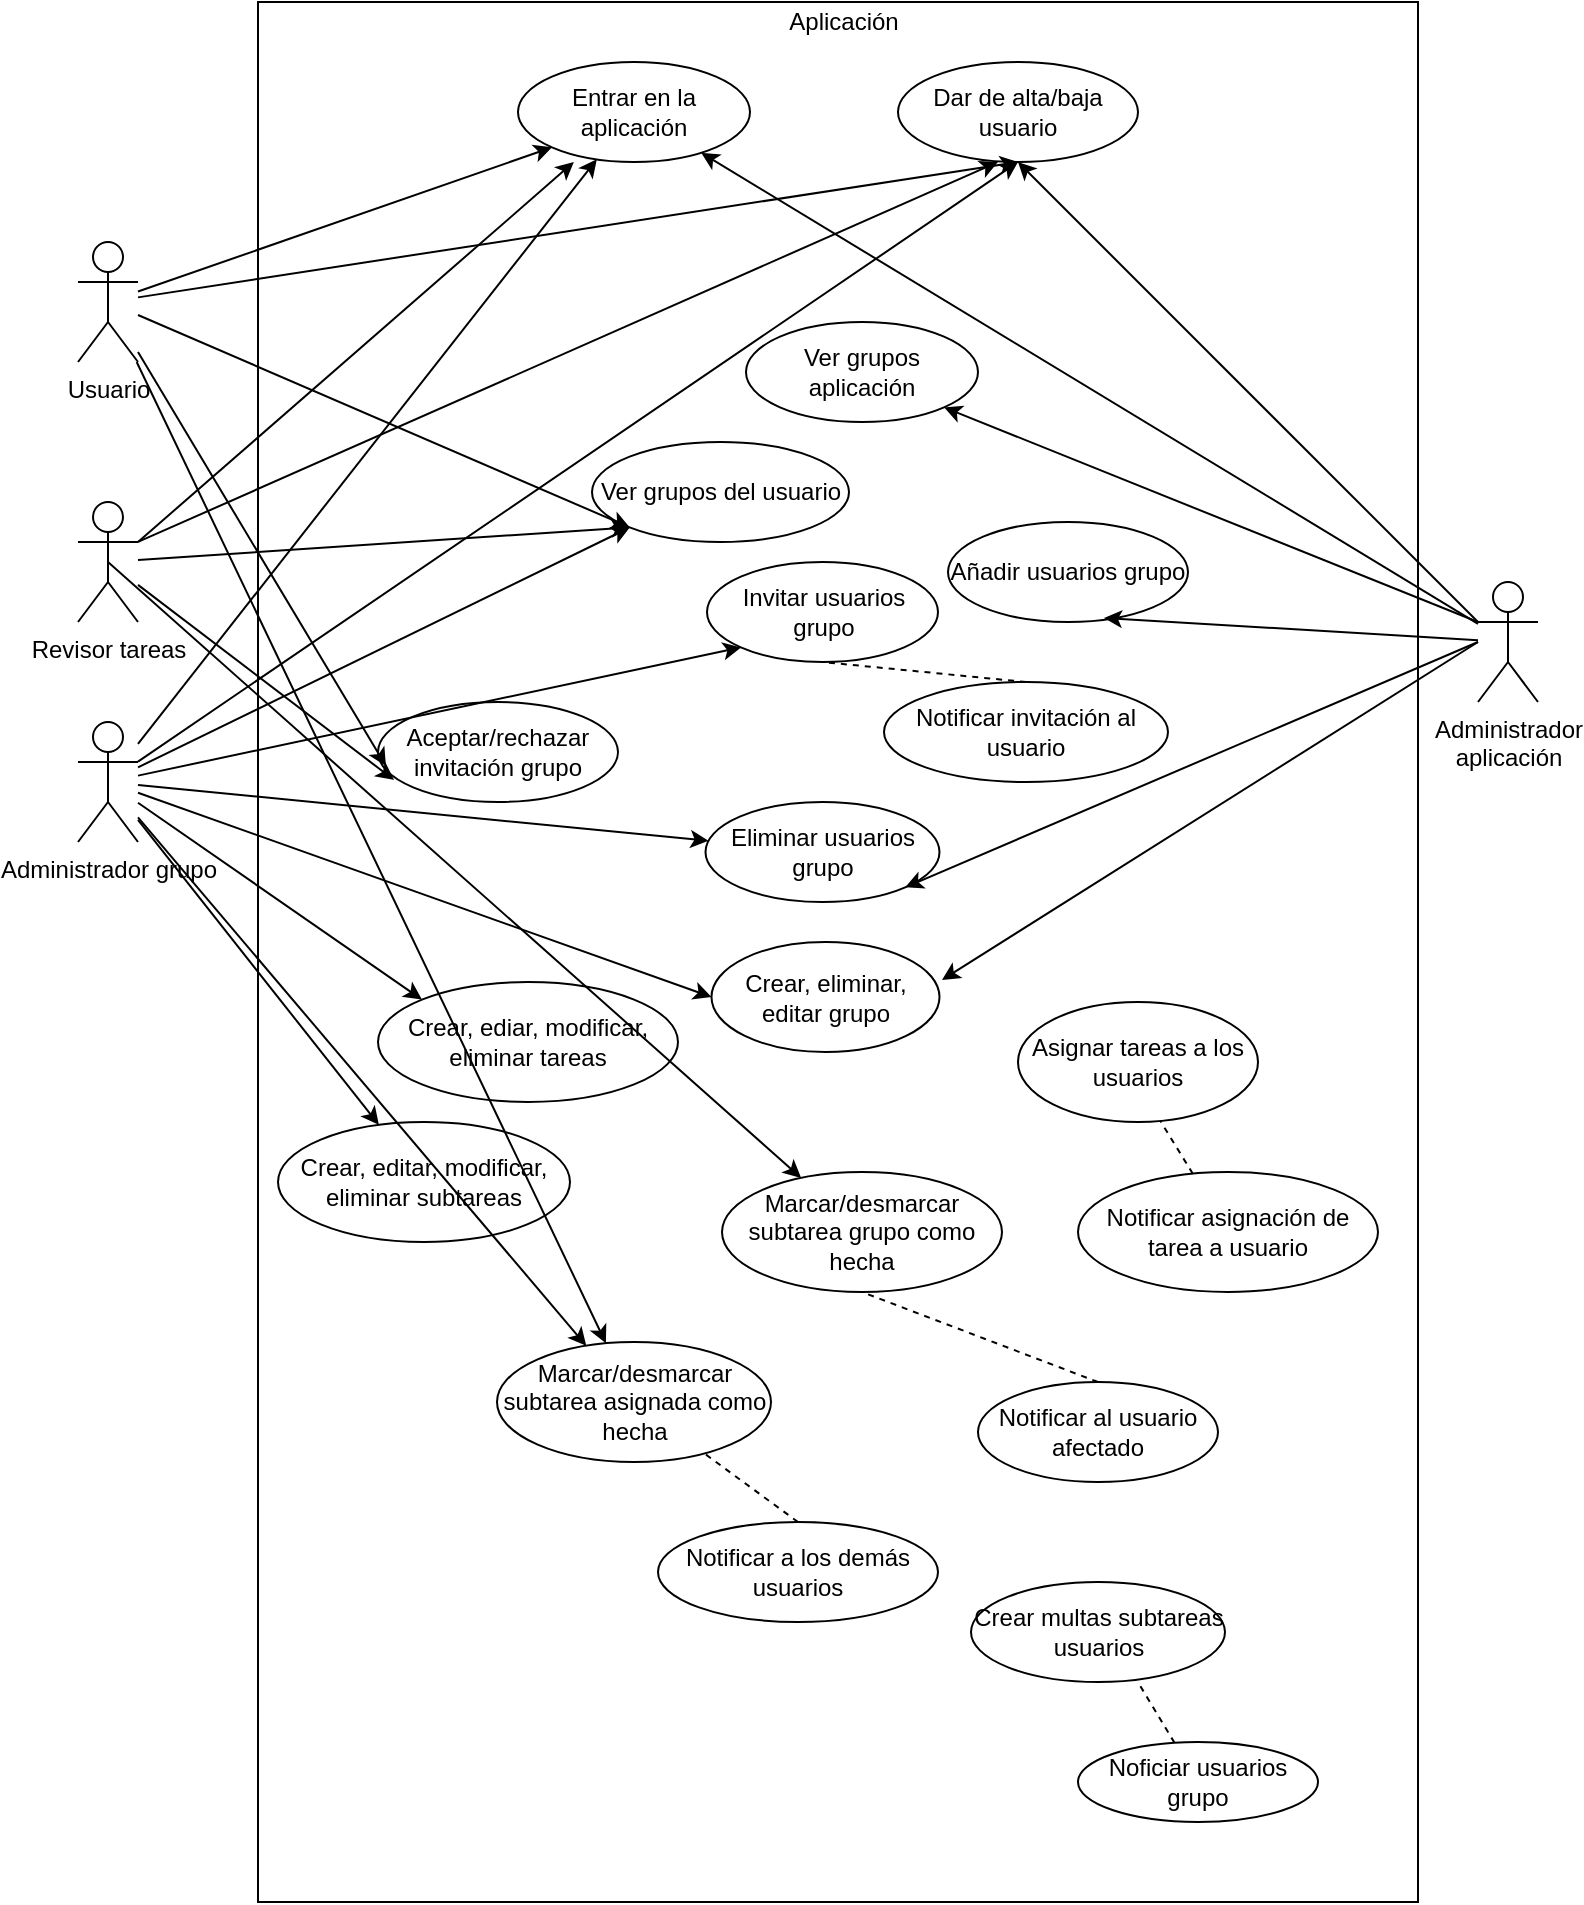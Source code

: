<mxfile version="14.3.1" type="device"><diagram id="G0nvU4LUX38-32YLEdxn" name="Page-1"><mxGraphModel dx="2489" dy="1932" grid="1" gridSize="10" guides="1" tooltips="1" connect="1" arrows="1" fold="1" page="1" pageScale="1" pageWidth="827" pageHeight="1169" math="0" shadow="0"><root><mxCell id="0"/><mxCell id="1" parent="0"/><mxCell id="1frZrfZ9zBWFfOs9GU6N-3" value="&lt;div&gt;Administrador&lt;/div&gt;&lt;div&gt; aplicación&lt;/div&gt;" style="shape=umlActor;verticalLabelPosition=bottom;verticalAlign=top;html=1;outlineConnect=0;" vertex="1" parent="1"><mxGeometry x="740" y="260" width="30" height="60" as="geometry"/></mxCell><mxCell id="1frZrfZ9zBWFfOs9GU6N-4" value="Usuario" style="shape=umlActor;verticalLabelPosition=bottom;verticalAlign=top;html=1;outlineConnect=0;" vertex="1" parent="1"><mxGeometry x="40" y="90" width="30" height="60" as="geometry"/></mxCell><mxCell id="1frZrfZ9zBWFfOs9GU6N-5" value="&lt;div&gt;Revisor tareas&lt;br&gt;&lt;/div&gt;" style="shape=umlActor;verticalLabelPosition=bottom;verticalAlign=top;html=1;outlineConnect=0;" vertex="1" parent="1"><mxGeometry x="40" y="220" width="30" height="60" as="geometry"/></mxCell><mxCell id="1frZrfZ9zBWFfOs9GU6N-15" value="Administrador grupo" style="shape=umlActor;verticalLabelPosition=bottom;verticalAlign=top;html=1;outlineConnect=0;" vertex="1" parent="1"><mxGeometry x="40" y="330" width="30" height="60" as="geometry"/></mxCell><mxCell id="1frZrfZ9zBWFfOs9GU6N-20" value="" style="rounded=0;whiteSpace=wrap;html=1;" vertex="1" parent="1"><mxGeometry x="130" y="-30" width="580" height="950" as="geometry"/></mxCell><mxCell id="1frZrfZ9zBWFfOs9GU6N-21" value="&lt;div&gt;Aplicación&lt;/div&gt;" style="text;html=1;strokeColor=none;fillColor=none;align=center;verticalAlign=middle;whiteSpace=wrap;rounded=0;" vertex="1" parent="1"><mxGeometry x="403" y="-30" width="40" height="20" as="geometry"/></mxCell><mxCell id="1frZrfZ9zBWFfOs9GU6N-22" value="Crear, eliminar, editar grupo" style="ellipse;whiteSpace=wrap;html=1;" vertex="1" parent="1"><mxGeometry x="356.75" y="440" width="114" height="55" as="geometry"/></mxCell><mxCell id="1frZrfZ9zBWFfOs9GU6N-23" value="&lt;div&gt;Ver grupos aplicación&lt;/div&gt;" style="ellipse;whiteSpace=wrap;html=1;" vertex="1" parent="1"><mxGeometry x="374" y="130" width="116" height="50" as="geometry"/></mxCell><mxCell id="1frZrfZ9zBWFfOs9GU6N-24" value="Dar de alta/baja usuario" style="ellipse;whiteSpace=wrap;html=1;" vertex="1" parent="1"><mxGeometry x="450" width="120" height="50" as="geometry"/></mxCell><mxCell id="1frZrfZ9zBWFfOs9GU6N-25" value="Añadir usuarios grupo" style="ellipse;whiteSpace=wrap;html=1;" vertex="1" parent="1"><mxGeometry x="475" y="230" width="120" height="50" as="geometry"/></mxCell><mxCell id="1frZrfZ9zBWFfOs9GU6N-26" value="Eliminar usuarios grupo" style="ellipse;whiteSpace=wrap;html=1;" vertex="1" parent="1"><mxGeometry x="353.75" y="370" width="117" height="50" as="geometry"/></mxCell><mxCell id="1frZrfZ9zBWFfOs9GU6N-27" value="Invitar usuarios grupo" style="ellipse;whiteSpace=wrap;html=1;" vertex="1" parent="1"><mxGeometry x="354.5" y="250" width="115.5" height="50" as="geometry"/></mxCell><mxCell id="1frZrfZ9zBWFfOs9GU6N-28" value="Aceptar/rechazar invitación grupo" style="ellipse;whiteSpace=wrap;html=1;" vertex="1" parent="1"><mxGeometry x="190" y="320" width="120" height="50" as="geometry"/></mxCell><mxCell id="1frZrfZ9zBWFfOs9GU6N-29" value="Crear, ediar, modificar, eliminar tareas" style="ellipse;whiteSpace=wrap;html=1;" vertex="1" parent="1"><mxGeometry x="190" y="460" width="150" height="60" as="geometry"/></mxCell><mxCell id="1frZrfZ9zBWFfOs9GU6N-30" value="Asignar tareas a los usuarios" style="ellipse;whiteSpace=wrap;html=1;" vertex="1" parent="1"><mxGeometry x="510" y="470" width="120" height="60" as="geometry"/></mxCell><mxCell id="1frZrfZ9zBWFfOs9GU6N-31" value="&lt;div&gt;Crear, editar, modificar, eliminar subtareas&lt;/div&gt;" style="ellipse;whiteSpace=wrap;html=1;" vertex="1" parent="1"><mxGeometry x="140" y="530" width="146" height="60" as="geometry"/></mxCell><mxCell id="1frZrfZ9zBWFfOs9GU6N-33" value="Marcar/desmarcar subtarea asignada como hecha" style="ellipse;whiteSpace=wrap;html=1;" vertex="1" parent="1"><mxGeometry x="249.5" y="640" width="137" height="60" as="geometry"/></mxCell><mxCell id="1frZrfZ9zBWFfOs9GU6N-34" value="Marcar/desmarcar subtarea grupo como hecha" style="ellipse;whiteSpace=wrap;html=1;" vertex="1" parent="1"><mxGeometry x="362" y="555" width="140" height="60" as="geometry"/></mxCell><mxCell id="1frZrfZ9zBWFfOs9GU6N-35" value="Crear multas subtareas usuarios" style="ellipse;whiteSpace=wrap;html=1;" vertex="1" parent="1"><mxGeometry x="486.5" y="760" width="127" height="50" as="geometry"/></mxCell><mxCell id="1frZrfZ9zBWFfOs9GU6N-36" value="Entrar en la aplicación" style="ellipse;whiteSpace=wrap;html=1;" vertex="1" parent="1"><mxGeometry x="260" width="116" height="50" as="geometry"/></mxCell><mxCell id="1frZrfZ9zBWFfOs9GU6N-37" value="Notificar asignación de tarea a usuario" style="ellipse;whiteSpace=wrap;html=1;" vertex="1" parent="1"><mxGeometry x="540" y="555" width="150" height="60" as="geometry"/></mxCell><mxCell id="1frZrfZ9zBWFfOs9GU6N-38" value="Notificar a los demás usuarios" style="ellipse;whiteSpace=wrap;html=1;" vertex="1" parent="1"><mxGeometry x="330" y="730" width="140" height="50" as="geometry"/></mxCell><mxCell id="1frZrfZ9zBWFfOs9GU6N-39" value="Notificar al usuario afectado" style="ellipse;whiteSpace=wrap;html=1;" vertex="1" parent="1"><mxGeometry x="490" y="660" width="120" height="50" as="geometry"/></mxCell><mxCell id="1frZrfZ9zBWFfOs9GU6N-40" value="" style="endArrow=none;dashed=1;html=1;exitX=0.5;exitY=0;exitDx=0;exitDy=0;" edge="1" parent="1" source="1frZrfZ9zBWFfOs9GU6N-38" target="1frZrfZ9zBWFfOs9GU6N-33"><mxGeometry width="50" height="50" relative="1" as="geometry"><mxPoint x="390" y="570" as="sourcePoint"/><mxPoint x="440" y="520" as="targetPoint"/></mxGeometry></mxCell><mxCell id="1frZrfZ9zBWFfOs9GU6N-41" value="" style="endArrow=none;dashed=1;html=1;entryX=0.5;entryY=1;entryDx=0;entryDy=0;exitX=0.5;exitY=0;exitDx=0;exitDy=0;" edge="1" parent="1" source="1frZrfZ9zBWFfOs9GU6N-39" target="1frZrfZ9zBWFfOs9GU6N-34"><mxGeometry width="50" height="50" relative="1" as="geometry"><mxPoint x="390" y="570" as="sourcePoint"/><mxPoint x="440" y="520" as="targetPoint"/></mxGeometry></mxCell><mxCell id="1frZrfZ9zBWFfOs9GU6N-42" value="" style="endArrow=none;dashed=1;html=1;entryX=0.592;entryY=0.988;entryDx=0;entryDy=0;entryPerimeter=0;" edge="1" parent="1" source="1frZrfZ9zBWFfOs9GU6N-37" target="1frZrfZ9zBWFfOs9GU6N-30"><mxGeometry width="50" height="50" relative="1" as="geometry"><mxPoint x="430" y="520" as="sourcePoint"/><mxPoint x="480" y="470" as="targetPoint"/></mxGeometry></mxCell><mxCell id="1frZrfZ9zBWFfOs9GU6N-43" value="Notificar invitación al usuario" style="ellipse;whiteSpace=wrap;html=1;" vertex="1" parent="1"><mxGeometry x="443" y="310" width="142" height="50" as="geometry"/></mxCell><mxCell id="1frZrfZ9zBWFfOs9GU6N-44" value="" style="endArrow=none;dashed=1;html=1;entryX=0.5;entryY=1;entryDx=0;entryDy=0;exitX=0.5;exitY=0;exitDx=0;exitDy=0;" edge="1" parent="1" source="1frZrfZ9zBWFfOs9GU6N-43" target="1frZrfZ9zBWFfOs9GU6N-27"><mxGeometry width="50" height="50" relative="1" as="geometry"><mxPoint x="390" y="360" as="sourcePoint"/><mxPoint x="440" y="310" as="targetPoint"/></mxGeometry></mxCell><mxCell id="1frZrfZ9zBWFfOs9GU6N-83" value="" style="endArrow=classic;html=1;" edge="1" parent="1" source="1frZrfZ9zBWFfOs9GU6N-15" target="1frZrfZ9zBWFfOs9GU6N-36"><mxGeometry width="50" height="50" relative="1" as="geometry"><mxPoint x="380" y="300" as="sourcePoint"/><mxPoint x="430" y="250" as="targetPoint"/></mxGeometry></mxCell><mxCell id="1frZrfZ9zBWFfOs9GU6N-84" value="" style="endArrow=classic;html=1;" edge="1" parent="1" source="1frZrfZ9zBWFfOs9GU6N-3" target="1frZrfZ9zBWFfOs9GU6N-36"><mxGeometry width="50" height="50" relative="1" as="geometry"><mxPoint x="380" y="270" as="sourcePoint"/><mxPoint x="430" y="220" as="targetPoint"/></mxGeometry></mxCell><mxCell id="1frZrfZ9zBWFfOs9GU6N-85" value="" style="endArrow=classic;html=1;entryX=0;entryY=1;entryDx=0;entryDy=0;" edge="1" parent="1" source="1frZrfZ9zBWFfOs9GU6N-4" target="1frZrfZ9zBWFfOs9GU6N-36"><mxGeometry width="50" height="50" relative="1" as="geometry"><mxPoint x="380" y="270" as="sourcePoint"/><mxPoint x="430" y="220" as="targetPoint"/></mxGeometry></mxCell><mxCell id="1frZrfZ9zBWFfOs9GU6N-88" value="" style="endArrow=classic;html=1;exitX=1;exitY=0.333;exitDx=0;exitDy=0;exitPerimeter=0;entryX=0.241;entryY=1;entryDx=0;entryDy=0;entryPerimeter=0;" edge="1" parent="1" source="1frZrfZ9zBWFfOs9GU6N-5" target="1frZrfZ9zBWFfOs9GU6N-36"><mxGeometry width="50" height="50" relative="1" as="geometry"><mxPoint x="380" y="360" as="sourcePoint"/><mxPoint x="390" y="40" as="targetPoint"/></mxGeometry></mxCell><mxCell id="1frZrfZ9zBWFfOs9GU6N-90" value="" style="endArrow=classic;html=1;entryX=0.5;entryY=1;entryDx=0;entryDy=0;exitX=0;exitY=0.333;exitDx=0;exitDy=0;exitPerimeter=0;" edge="1" parent="1" source="1frZrfZ9zBWFfOs9GU6N-3" target="1frZrfZ9zBWFfOs9GU6N-24"><mxGeometry width="50" height="50" relative="1" as="geometry"><mxPoint x="380" y="330" as="sourcePoint"/><mxPoint x="430" y="280" as="targetPoint"/></mxGeometry></mxCell><mxCell id="1frZrfZ9zBWFfOs9GU6N-91" value="" style="endArrow=classic;html=1;" edge="1" parent="1" source="1frZrfZ9zBWFfOs9GU6N-15"><mxGeometry width="50" height="50" relative="1" as="geometry"><mxPoint x="80" y="120" as="sourcePoint"/><mxPoint x="510" y="50" as="targetPoint"/></mxGeometry></mxCell><mxCell id="1frZrfZ9zBWFfOs9GU6N-92" value="" style="endArrow=classic;html=1;" edge="1" parent="1" source="1frZrfZ9zBWFfOs9GU6N-4"><mxGeometry width="50" height="50" relative="1" as="geometry"><mxPoint x="80" y="230" as="sourcePoint"/><mxPoint x="510" y="50" as="targetPoint"/></mxGeometry></mxCell><mxCell id="1frZrfZ9zBWFfOs9GU6N-93" value="" style="endArrow=classic;html=1;exitX=1;exitY=0.333;exitDx=0;exitDy=0;exitPerimeter=0;" edge="1" parent="1" source="1frZrfZ9zBWFfOs9GU6N-5"><mxGeometry width="50" height="50" relative="1" as="geometry"><mxPoint x="380" y="330" as="sourcePoint"/><mxPoint x="500" y="50" as="targetPoint"/></mxGeometry></mxCell><mxCell id="1frZrfZ9zBWFfOs9GU6N-94" value="" style="endArrow=classic;html=1;entryX=1;entryY=1;entryDx=0;entryDy=0;exitX=0;exitY=0.333;exitDx=0;exitDy=0;exitPerimeter=0;" edge="1" parent="1" source="1frZrfZ9zBWFfOs9GU6N-3" target="1frZrfZ9zBWFfOs9GU6N-23"><mxGeometry width="50" height="50" relative="1" as="geometry"><mxPoint x="380" y="420" as="sourcePoint"/><mxPoint x="430" y="370" as="targetPoint"/></mxGeometry></mxCell><mxCell id="1frZrfZ9zBWFfOs9GU6N-95" value="Ver grupos del usuario" style="ellipse;whiteSpace=wrap;html=1;" vertex="1" parent="1"><mxGeometry x="297" y="190" width="128.5" height="50" as="geometry"/></mxCell><mxCell id="1frZrfZ9zBWFfOs9GU6N-96" value="" style="endArrow=classic;html=1;entryX=0;entryY=1;entryDx=0;entryDy=0;" edge="1" parent="1" source="1frZrfZ9zBWFfOs9GU6N-15" target="1frZrfZ9zBWFfOs9GU6N-95"><mxGeometry width="50" height="50" relative="1" as="geometry"><mxPoint x="80" y="120" as="sourcePoint"/><mxPoint x="430" y="370" as="targetPoint"/></mxGeometry></mxCell><mxCell id="1frZrfZ9zBWFfOs9GU6N-97" value="" style="endArrow=classic;html=1;entryX=0;entryY=1;entryDx=0;entryDy=0;" edge="1" parent="1" source="1frZrfZ9zBWFfOs9GU6N-4" target="1frZrfZ9zBWFfOs9GU6N-95"><mxGeometry width="50" height="50" relative="1" as="geometry"><mxPoint x="80" y="233" as="sourcePoint"/><mxPoint x="430" y="370" as="targetPoint"/></mxGeometry></mxCell><mxCell id="1frZrfZ9zBWFfOs9GU6N-98" value="" style="endArrow=classic;html=1;entryX=0;entryY=1;entryDx=0;entryDy=0;" edge="1" parent="1" source="1frZrfZ9zBWFfOs9GU6N-5" target="1frZrfZ9zBWFfOs9GU6N-95"><mxGeometry width="50" height="50" relative="1" as="geometry"><mxPoint x="70" y="340" as="sourcePoint"/><mxPoint x="430" y="370" as="targetPoint"/></mxGeometry></mxCell><mxCell id="1frZrfZ9zBWFfOs9GU6N-99" value="" style="endArrow=classic;html=1;entryX=0;entryY=1;entryDx=0;entryDy=0;" edge="1" parent="1" source="1frZrfZ9zBWFfOs9GU6N-15" target="1frZrfZ9zBWFfOs9GU6N-27"><mxGeometry width="50" height="50" relative="1" as="geometry"><mxPoint x="80" y="120" as="sourcePoint"/><mxPoint x="430" y="400" as="targetPoint"/></mxGeometry></mxCell><mxCell id="1frZrfZ9zBWFfOs9GU6N-100" value="" style="endArrow=classic;html=1;entryX=0.65;entryY=0.96;entryDx=0;entryDy=0;entryPerimeter=0;" edge="1" parent="1" source="1frZrfZ9zBWFfOs9GU6N-3" target="1frZrfZ9zBWFfOs9GU6N-25"><mxGeometry width="50" height="50" relative="1" as="geometry"><mxPoint x="380" y="450" as="sourcePoint"/><mxPoint x="430" y="400" as="targetPoint"/></mxGeometry></mxCell><mxCell id="1frZrfZ9zBWFfOs9GU6N-101" value="" style="endArrow=classic;html=1;entryX=1;entryY=1;entryDx=0;entryDy=0;" edge="1" parent="1" target="1frZrfZ9zBWFfOs9GU6N-26"><mxGeometry width="50" height="50" relative="1" as="geometry"><mxPoint x="740" y="290" as="sourcePoint"/><mxPoint x="430" y="400" as="targetPoint"/></mxGeometry></mxCell><mxCell id="1frZrfZ9zBWFfOs9GU6N-102" value="" style="endArrow=classic;html=1;" edge="1" parent="1" source="1frZrfZ9zBWFfOs9GU6N-15" target="1frZrfZ9zBWFfOs9GU6N-26"><mxGeometry width="50" height="50" relative="1" as="geometry"><mxPoint x="90" y="120" as="sourcePoint"/><mxPoint x="430" y="400" as="targetPoint"/></mxGeometry></mxCell><mxCell id="1frZrfZ9zBWFfOs9GU6N-103" value="" style="endArrow=classic;html=1;entryX=0.033;entryY=0.64;entryDx=0;entryDy=0;entryPerimeter=0;" edge="1" parent="1" source="1frZrfZ9zBWFfOs9GU6N-4" target="1frZrfZ9zBWFfOs9GU6N-28"><mxGeometry width="50" height="50" relative="1" as="geometry"><mxPoint x="80" y="230" as="sourcePoint"/><mxPoint x="430" y="400" as="targetPoint"/></mxGeometry></mxCell><mxCell id="1frZrfZ9zBWFfOs9GU6N-104" value="" style="endArrow=classic;html=1;entryX=0.067;entryY=0.78;entryDx=0;entryDy=0;entryPerimeter=0;" edge="1" parent="1" source="1frZrfZ9zBWFfOs9GU6N-5" target="1frZrfZ9zBWFfOs9GU6N-28"><mxGeometry width="50" height="50" relative="1" as="geometry"><mxPoint x="70" y="340" as="sourcePoint"/><mxPoint x="430" y="400" as="targetPoint"/></mxGeometry></mxCell><mxCell id="1frZrfZ9zBWFfOs9GU6N-105" value="" style="endArrow=classic;html=1;entryX=0;entryY=0;entryDx=0;entryDy=0;" edge="1" parent="1" source="1frZrfZ9zBWFfOs9GU6N-15" target="1frZrfZ9zBWFfOs9GU6N-29"><mxGeometry width="50" height="50" relative="1" as="geometry"><mxPoint x="90" y="120" as="sourcePoint"/><mxPoint x="430" y="460" as="targetPoint"/></mxGeometry></mxCell><mxCell id="1frZrfZ9zBWFfOs9GU6N-106" value="" style="endArrow=classic;html=1;entryX=1.011;entryY=0.345;entryDx=0;entryDy=0;entryPerimeter=0;" edge="1" parent="1" target="1frZrfZ9zBWFfOs9GU6N-22"><mxGeometry width="50" height="50" relative="1" as="geometry"><mxPoint x="740" y="290" as="sourcePoint"/><mxPoint x="430" y="460" as="targetPoint"/></mxGeometry></mxCell><mxCell id="1frZrfZ9zBWFfOs9GU6N-107" value="" style="endArrow=classic;html=1;entryX=0;entryY=0.5;entryDx=0;entryDy=0;" edge="1" parent="1" source="1frZrfZ9zBWFfOs9GU6N-15" target="1frZrfZ9zBWFfOs9GU6N-22"><mxGeometry width="50" height="50" relative="1" as="geometry"><mxPoint x="90" y="120" as="sourcePoint"/><mxPoint x="430" y="460" as="targetPoint"/></mxGeometry></mxCell><mxCell id="1frZrfZ9zBWFfOs9GU6N-112" value="" style="endArrow=classic;html=1;" edge="1" parent="1" source="1frZrfZ9zBWFfOs9GU6N-15" target="1frZrfZ9zBWFfOs9GU6N-31"><mxGeometry width="50" height="50" relative="1" as="geometry"><mxPoint x="380" y="540" as="sourcePoint"/><mxPoint x="430" y="490" as="targetPoint"/></mxGeometry></mxCell><mxCell id="1frZrfZ9zBWFfOs9GU6N-113" value="" style="endArrow=classic;html=1;exitX=0.5;exitY=0.5;exitDx=0;exitDy=0;exitPerimeter=0;" edge="1" parent="1" source="1frZrfZ9zBWFfOs9GU6N-5" target="1frZrfZ9zBWFfOs9GU6N-34"><mxGeometry width="50" height="50" relative="1" as="geometry"><mxPoint x="380" y="360" as="sourcePoint"/><mxPoint x="430" y="310" as="targetPoint"/></mxGeometry></mxCell><mxCell id="1frZrfZ9zBWFfOs9GU6N-114" value="" style="endArrow=classic;html=1;" edge="1" parent="1" source="1frZrfZ9zBWFfOs9GU6N-15" target="1frZrfZ9zBWFfOs9GU6N-33"><mxGeometry width="50" height="50" relative="1" as="geometry"><mxPoint x="380" y="420" as="sourcePoint"/><mxPoint x="430" y="370" as="targetPoint"/></mxGeometry></mxCell><mxCell id="1frZrfZ9zBWFfOs9GU6N-115" value="" style="endArrow=classic;html=1;" edge="1" parent="1" source="1frZrfZ9zBWFfOs9GU6N-4" target="1frZrfZ9zBWFfOs9GU6N-33"><mxGeometry width="50" height="50" relative="1" as="geometry"><mxPoint x="380" y="420" as="sourcePoint"/><mxPoint x="430" y="370" as="targetPoint"/></mxGeometry></mxCell><mxCell id="1frZrfZ9zBWFfOs9GU6N-116" value="Noficiar usuarios grupo" style="ellipse;whiteSpace=wrap;html=1;" vertex="1" parent="1"><mxGeometry x="540" y="840" width="120" height="40" as="geometry"/></mxCell><mxCell id="1frZrfZ9zBWFfOs9GU6N-117" value="" style="endArrow=none;dashed=1;html=1;entryX=0.657;entryY=1;entryDx=0;entryDy=0;entryPerimeter=0;" edge="1" parent="1" source="1frZrfZ9zBWFfOs9GU6N-116" target="1frZrfZ9zBWFfOs9GU6N-35"><mxGeometry width="50" height="50" relative="1" as="geometry"><mxPoint x="380" y="780" as="sourcePoint"/><mxPoint x="430" y="730" as="targetPoint"/></mxGeometry></mxCell></root></mxGraphModel></diagram></mxfile>
